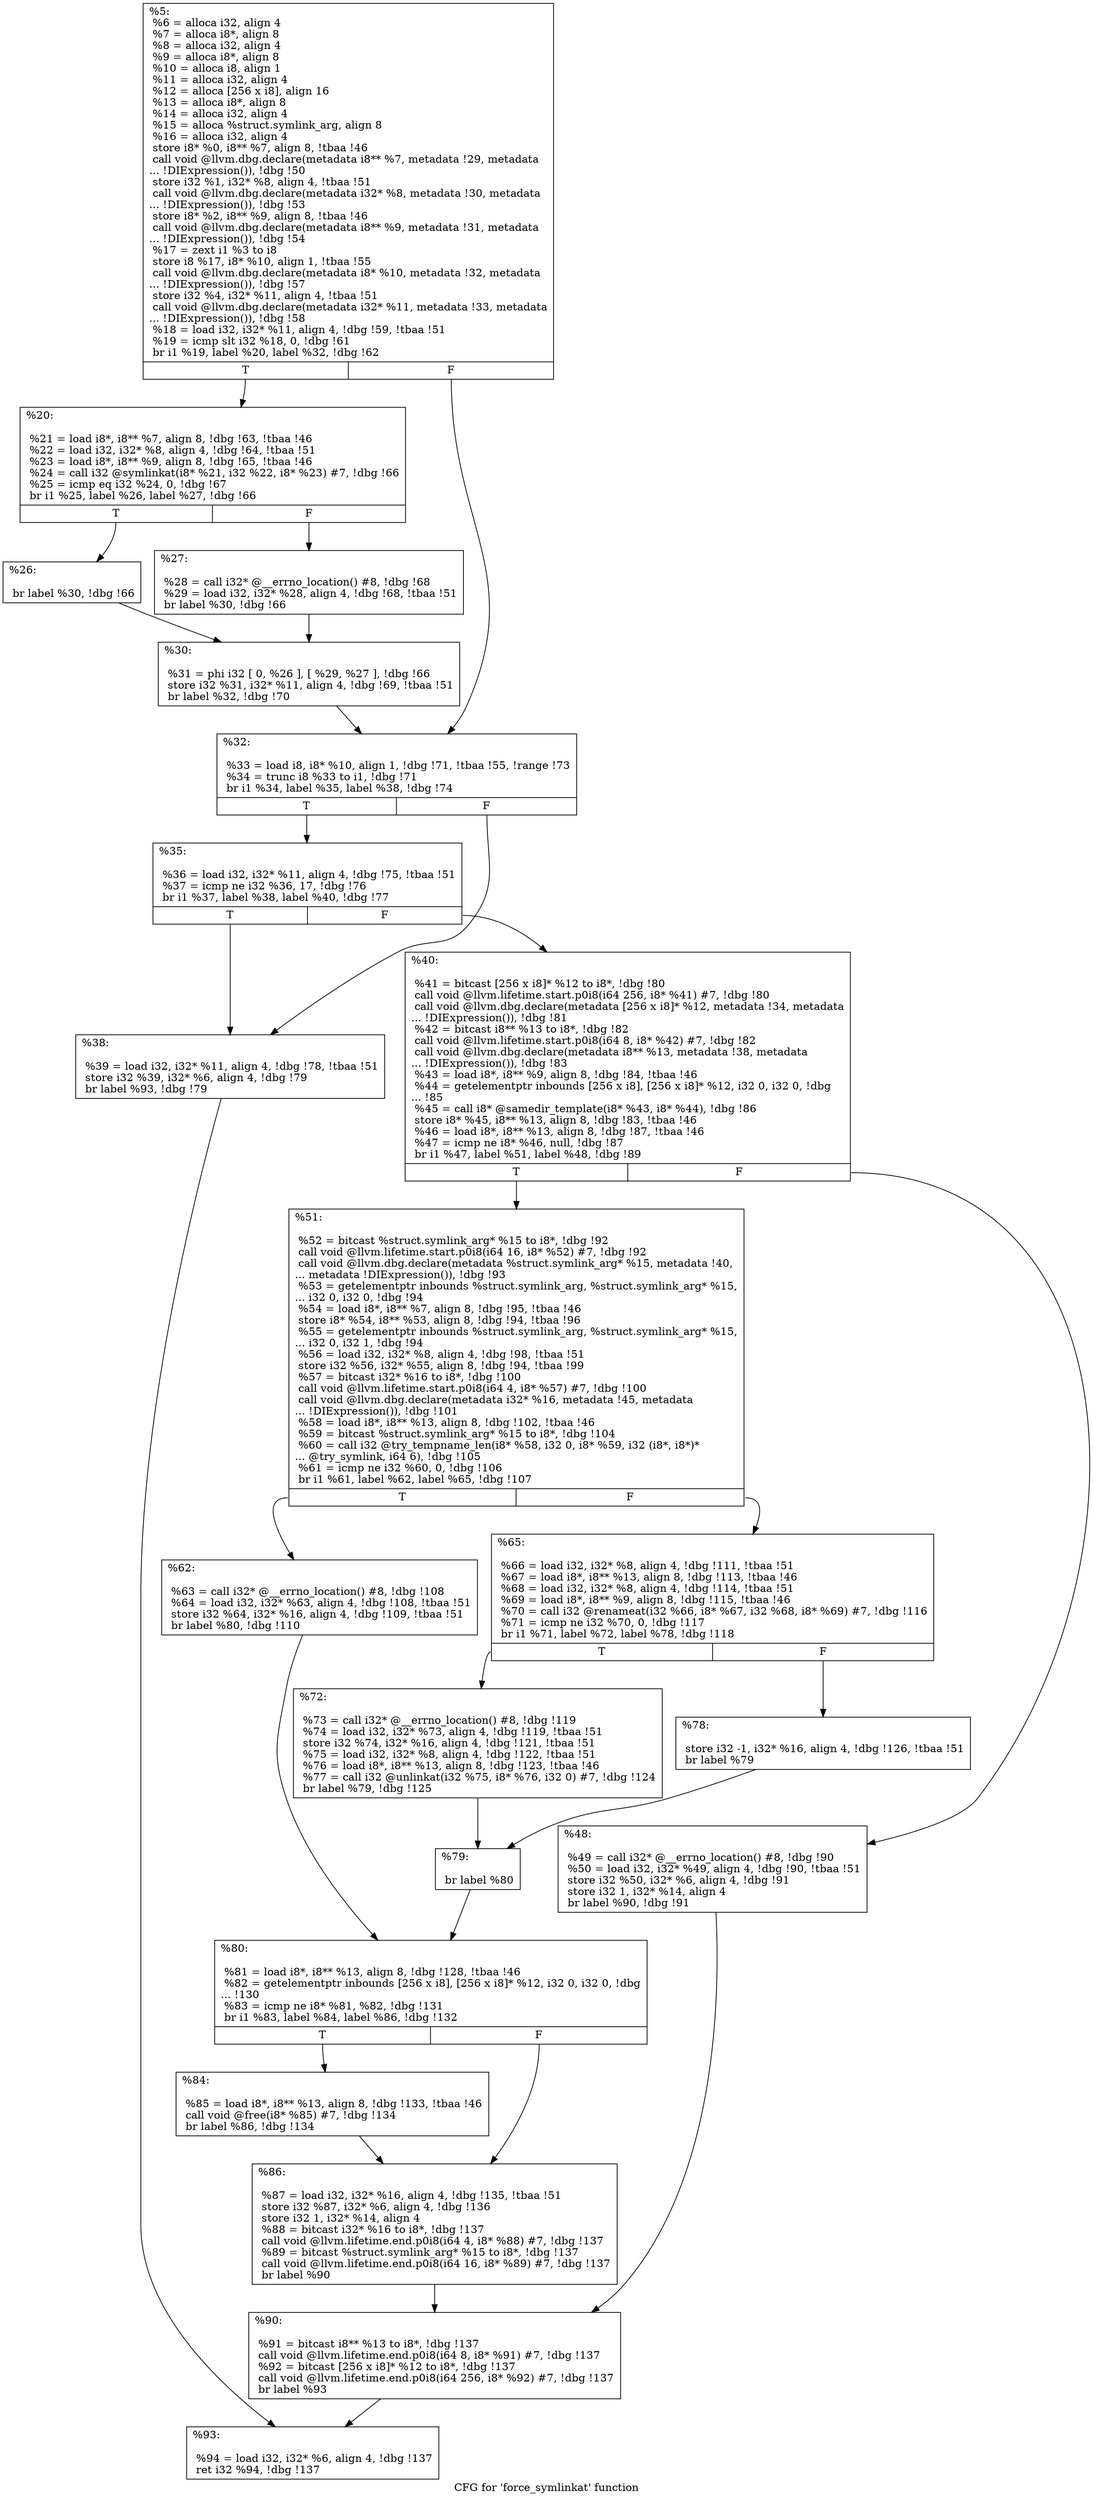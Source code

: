 digraph "CFG for 'force_symlinkat' function" {
	label="CFG for 'force_symlinkat' function";

	Node0x26cc4b0 [shape=record,label="{%5:\l  %6 = alloca i32, align 4\l  %7 = alloca i8*, align 8\l  %8 = alloca i32, align 4\l  %9 = alloca i8*, align 8\l  %10 = alloca i8, align 1\l  %11 = alloca i32, align 4\l  %12 = alloca [256 x i8], align 16\l  %13 = alloca i8*, align 8\l  %14 = alloca i32, align 4\l  %15 = alloca %struct.symlink_arg, align 8\l  %16 = alloca i32, align 4\l  store i8* %0, i8** %7, align 8, !tbaa !46\l  call void @llvm.dbg.declare(metadata i8** %7, metadata !29, metadata\l... !DIExpression()), !dbg !50\l  store i32 %1, i32* %8, align 4, !tbaa !51\l  call void @llvm.dbg.declare(metadata i32* %8, metadata !30, metadata\l... !DIExpression()), !dbg !53\l  store i8* %2, i8** %9, align 8, !tbaa !46\l  call void @llvm.dbg.declare(metadata i8** %9, metadata !31, metadata\l... !DIExpression()), !dbg !54\l  %17 = zext i1 %3 to i8\l  store i8 %17, i8* %10, align 1, !tbaa !55\l  call void @llvm.dbg.declare(metadata i8* %10, metadata !32, metadata\l... !DIExpression()), !dbg !57\l  store i32 %4, i32* %11, align 4, !tbaa !51\l  call void @llvm.dbg.declare(metadata i32* %11, metadata !33, metadata\l... !DIExpression()), !dbg !58\l  %18 = load i32, i32* %11, align 4, !dbg !59, !tbaa !51\l  %19 = icmp slt i32 %18, 0, !dbg !61\l  br i1 %19, label %20, label %32, !dbg !62\l|{<s0>T|<s1>F}}"];
	Node0x26cc4b0:s0 -> Node0x26d3860;
	Node0x26cc4b0:s1 -> Node0x26d39a0;
	Node0x26d3860 [shape=record,label="{%20:\l\l  %21 = load i8*, i8** %7, align 8, !dbg !63, !tbaa !46\l  %22 = load i32, i32* %8, align 4, !dbg !64, !tbaa !51\l  %23 = load i8*, i8** %9, align 8, !dbg !65, !tbaa !46\l  %24 = call i32 @symlinkat(i8* %21, i32 %22, i8* %23) #7, !dbg !66\l  %25 = icmp eq i32 %24, 0, !dbg !67\l  br i1 %25, label %26, label %27, !dbg !66\l|{<s0>T|<s1>F}}"];
	Node0x26d3860:s0 -> Node0x26d38b0;
	Node0x26d3860:s1 -> Node0x26d3900;
	Node0x26d38b0 [shape=record,label="{%26:\l\l  br label %30, !dbg !66\l}"];
	Node0x26d38b0 -> Node0x26d3950;
	Node0x26d3900 [shape=record,label="{%27:\l\l  %28 = call i32* @__errno_location() #8, !dbg !68\l  %29 = load i32, i32* %28, align 4, !dbg !68, !tbaa !51\l  br label %30, !dbg !66\l}"];
	Node0x26d3900 -> Node0x26d3950;
	Node0x26d3950 [shape=record,label="{%30:\l\l  %31 = phi i32 [ 0, %26 ], [ %29, %27 ], !dbg !66\l  store i32 %31, i32* %11, align 4, !dbg !69, !tbaa !51\l  br label %32, !dbg !70\l}"];
	Node0x26d3950 -> Node0x26d39a0;
	Node0x26d39a0 [shape=record,label="{%32:\l\l  %33 = load i8, i8* %10, align 1, !dbg !71, !tbaa !55, !range !73\l  %34 = trunc i8 %33 to i1, !dbg !71\l  br i1 %34, label %35, label %38, !dbg !74\l|{<s0>T|<s1>F}}"];
	Node0x26d39a0:s0 -> Node0x26d39f0;
	Node0x26d39a0:s1 -> Node0x26d3a40;
	Node0x26d39f0 [shape=record,label="{%35:\l\l  %36 = load i32, i32* %11, align 4, !dbg !75, !tbaa !51\l  %37 = icmp ne i32 %36, 17, !dbg !76\l  br i1 %37, label %38, label %40, !dbg !77\l|{<s0>T|<s1>F}}"];
	Node0x26d39f0:s0 -> Node0x26d3a40;
	Node0x26d39f0:s1 -> Node0x26d3a90;
	Node0x26d3a40 [shape=record,label="{%38:\l\l  %39 = load i32, i32* %11, align 4, !dbg !78, !tbaa !51\l  store i32 %39, i32* %6, align 4, !dbg !79\l  br label %93, !dbg !79\l}"];
	Node0x26d3a40 -> Node0x26d3e50;
	Node0x26d3a90 [shape=record,label="{%40:\l\l  %41 = bitcast [256 x i8]* %12 to i8*, !dbg !80\l  call void @llvm.lifetime.start.p0i8(i64 256, i8* %41) #7, !dbg !80\l  call void @llvm.dbg.declare(metadata [256 x i8]* %12, metadata !34, metadata\l... !DIExpression()), !dbg !81\l  %42 = bitcast i8** %13 to i8*, !dbg !82\l  call void @llvm.lifetime.start.p0i8(i64 8, i8* %42) #7, !dbg !82\l  call void @llvm.dbg.declare(metadata i8** %13, metadata !38, metadata\l... !DIExpression()), !dbg !83\l  %43 = load i8*, i8** %9, align 8, !dbg !84, !tbaa !46\l  %44 = getelementptr inbounds [256 x i8], [256 x i8]* %12, i32 0, i32 0, !dbg\l... !85\l  %45 = call i8* @samedir_template(i8* %43, i8* %44), !dbg !86\l  store i8* %45, i8** %13, align 8, !dbg !83, !tbaa !46\l  %46 = load i8*, i8** %13, align 8, !dbg !87, !tbaa !46\l  %47 = icmp ne i8* %46, null, !dbg !87\l  br i1 %47, label %51, label %48, !dbg !89\l|{<s0>T|<s1>F}}"];
	Node0x26d3a90:s0 -> Node0x26d3b30;
	Node0x26d3a90:s1 -> Node0x26d3ae0;
	Node0x26d3ae0 [shape=record,label="{%48:\l\l  %49 = call i32* @__errno_location() #8, !dbg !90\l  %50 = load i32, i32* %49, align 4, !dbg !90, !tbaa !51\l  store i32 %50, i32* %6, align 4, !dbg !91\l  store i32 1, i32* %14, align 4\l  br label %90, !dbg !91\l}"];
	Node0x26d3ae0 -> Node0x26d3e00;
	Node0x26d3b30 [shape=record,label="{%51:\l\l  %52 = bitcast %struct.symlink_arg* %15 to i8*, !dbg !92\l  call void @llvm.lifetime.start.p0i8(i64 16, i8* %52) #7, !dbg !92\l  call void @llvm.dbg.declare(metadata %struct.symlink_arg* %15, metadata !40,\l... metadata !DIExpression()), !dbg !93\l  %53 = getelementptr inbounds %struct.symlink_arg, %struct.symlink_arg* %15,\l... i32 0, i32 0, !dbg !94\l  %54 = load i8*, i8** %7, align 8, !dbg !95, !tbaa !46\l  store i8* %54, i8** %53, align 8, !dbg !94, !tbaa !96\l  %55 = getelementptr inbounds %struct.symlink_arg, %struct.symlink_arg* %15,\l... i32 0, i32 1, !dbg !94\l  %56 = load i32, i32* %8, align 4, !dbg !98, !tbaa !51\l  store i32 %56, i32* %55, align 8, !dbg !94, !tbaa !99\l  %57 = bitcast i32* %16 to i8*, !dbg !100\l  call void @llvm.lifetime.start.p0i8(i64 4, i8* %57) #7, !dbg !100\l  call void @llvm.dbg.declare(metadata i32* %16, metadata !45, metadata\l... !DIExpression()), !dbg !101\l  %58 = load i8*, i8** %13, align 8, !dbg !102, !tbaa !46\l  %59 = bitcast %struct.symlink_arg* %15 to i8*, !dbg !104\l  %60 = call i32 @try_tempname_len(i8* %58, i32 0, i8* %59, i32 (i8*, i8*)*\l... @try_symlink, i64 6), !dbg !105\l  %61 = icmp ne i32 %60, 0, !dbg !106\l  br i1 %61, label %62, label %65, !dbg !107\l|{<s0>T|<s1>F}}"];
	Node0x26d3b30:s0 -> Node0x26d3b80;
	Node0x26d3b30:s1 -> Node0x26d3bd0;
	Node0x26d3b80 [shape=record,label="{%62:\l\l  %63 = call i32* @__errno_location() #8, !dbg !108\l  %64 = load i32, i32* %63, align 4, !dbg !108, !tbaa !51\l  store i32 %64, i32* %16, align 4, !dbg !109, !tbaa !51\l  br label %80, !dbg !110\l}"];
	Node0x26d3b80 -> Node0x26d3d10;
	Node0x26d3bd0 [shape=record,label="{%65:\l\l  %66 = load i32, i32* %8, align 4, !dbg !111, !tbaa !51\l  %67 = load i8*, i8** %13, align 8, !dbg !113, !tbaa !46\l  %68 = load i32, i32* %8, align 4, !dbg !114, !tbaa !51\l  %69 = load i8*, i8** %9, align 8, !dbg !115, !tbaa !46\l  %70 = call i32 @renameat(i32 %66, i8* %67, i32 %68, i8* %69) #7, !dbg !116\l  %71 = icmp ne i32 %70, 0, !dbg !117\l  br i1 %71, label %72, label %78, !dbg !118\l|{<s0>T|<s1>F}}"];
	Node0x26d3bd0:s0 -> Node0x26d3c20;
	Node0x26d3bd0:s1 -> Node0x26d3c70;
	Node0x26d3c20 [shape=record,label="{%72:\l\l  %73 = call i32* @__errno_location() #8, !dbg !119\l  %74 = load i32, i32* %73, align 4, !dbg !119, !tbaa !51\l  store i32 %74, i32* %16, align 4, !dbg !121, !tbaa !51\l  %75 = load i32, i32* %8, align 4, !dbg !122, !tbaa !51\l  %76 = load i8*, i8** %13, align 8, !dbg !123, !tbaa !46\l  %77 = call i32 @unlinkat(i32 %75, i8* %76, i32 0) #7, !dbg !124\l  br label %79, !dbg !125\l}"];
	Node0x26d3c20 -> Node0x26d3cc0;
	Node0x26d3c70 [shape=record,label="{%78:\l\l  store i32 -1, i32* %16, align 4, !dbg !126, !tbaa !51\l  br label %79\l}"];
	Node0x26d3c70 -> Node0x26d3cc0;
	Node0x26d3cc0 [shape=record,label="{%79:\l\l  br label %80\l}"];
	Node0x26d3cc0 -> Node0x26d3d10;
	Node0x26d3d10 [shape=record,label="{%80:\l\l  %81 = load i8*, i8** %13, align 8, !dbg !128, !tbaa !46\l  %82 = getelementptr inbounds [256 x i8], [256 x i8]* %12, i32 0, i32 0, !dbg\l... !130\l  %83 = icmp ne i8* %81, %82, !dbg !131\l  br i1 %83, label %84, label %86, !dbg !132\l|{<s0>T|<s1>F}}"];
	Node0x26d3d10:s0 -> Node0x26d3d60;
	Node0x26d3d10:s1 -> Node0x26d3db0;
	Node0x26d3d60 [shape=record,label="{%84:\l\l  %85 = load i8*, i8** %13, align 8, !dbg !133, !tbaa !46\l  call void @free(i8* %85) #7, !dbg !134\l  br label %86, !dbg !134\l}"];
	Node0x26d3d60 -> Node0x26d3db0;
	Node0x26d3db0 [shape=record,label="{%86:\l\l  %87 = load i32, i32* %16, align 4, !dbg !135, !tbaa !51\l  store i32 %87, i32* %6, align 4, !dbg !136\l  store i32 1, i32* %14, align 4\l  %88 = bitcast i32* %16 to i8*, !dbg !137\l  call void @llvm.lifetime.end.p0i8(i64 4, i8* %88) #7, !dbg !137\l  %89 = bitcast %struct.symlink_arg* %15 to i8*, !dbg !137\l  call void @llvm.lifetime.end.p0i8(i64 16, i8* %89) #7, !dbg !137\l  br label %90\l}"];
	Node0x26d3db0 -> Node0x26d3e00;
	Node0x26d3e00 [shape=record,label="{%90:\l\l  %91 = bitcast i8** %13 to i8*, !dbg !137\l  call void @llvm.lifetime.end.p0i8(i64 8, i8* %91) #7, !dbg !137\l  %92 = bitcast [256 x i8]* %12 to i8*, !dbg !137\l  call void @llvm.lifetime.end.p0i8(i64 256, i8* %92) #7, !dbg !137\l  br label %93\l}"];
	Node0x26d3e00 -> Node0x26d3e50;
	Node0x26d3e50 [shape=record,label="{%93:\l\l  %94 = load i32, i32* %6, align 4, !dbg !137\l  ret i32 %94, !dbg !137\l}"];
}

